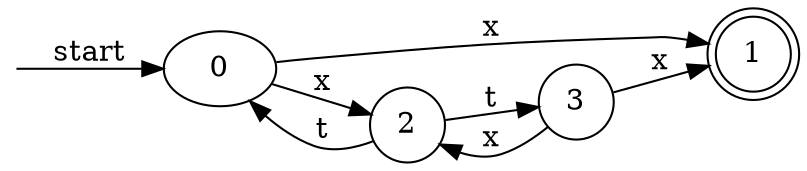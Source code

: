 digraph enfa {
    rankdir = LR;
    __start [style = invis, shape = point];
    __start -> "0" [ label = "start" ];
    node [shape = doublecircle]; "1"
    node [shape = circle];
    "2" -> "3" [ label = "t" ];
    "2" -> "0" [ label = "t" ];
    "3" -> "1" [ label = "x" ];
    "3" -> "2" [ label = "x" ];
    "0" -> "1" [ label = "x" ];
    "0" -> "2" [ label = "x" ];
}
